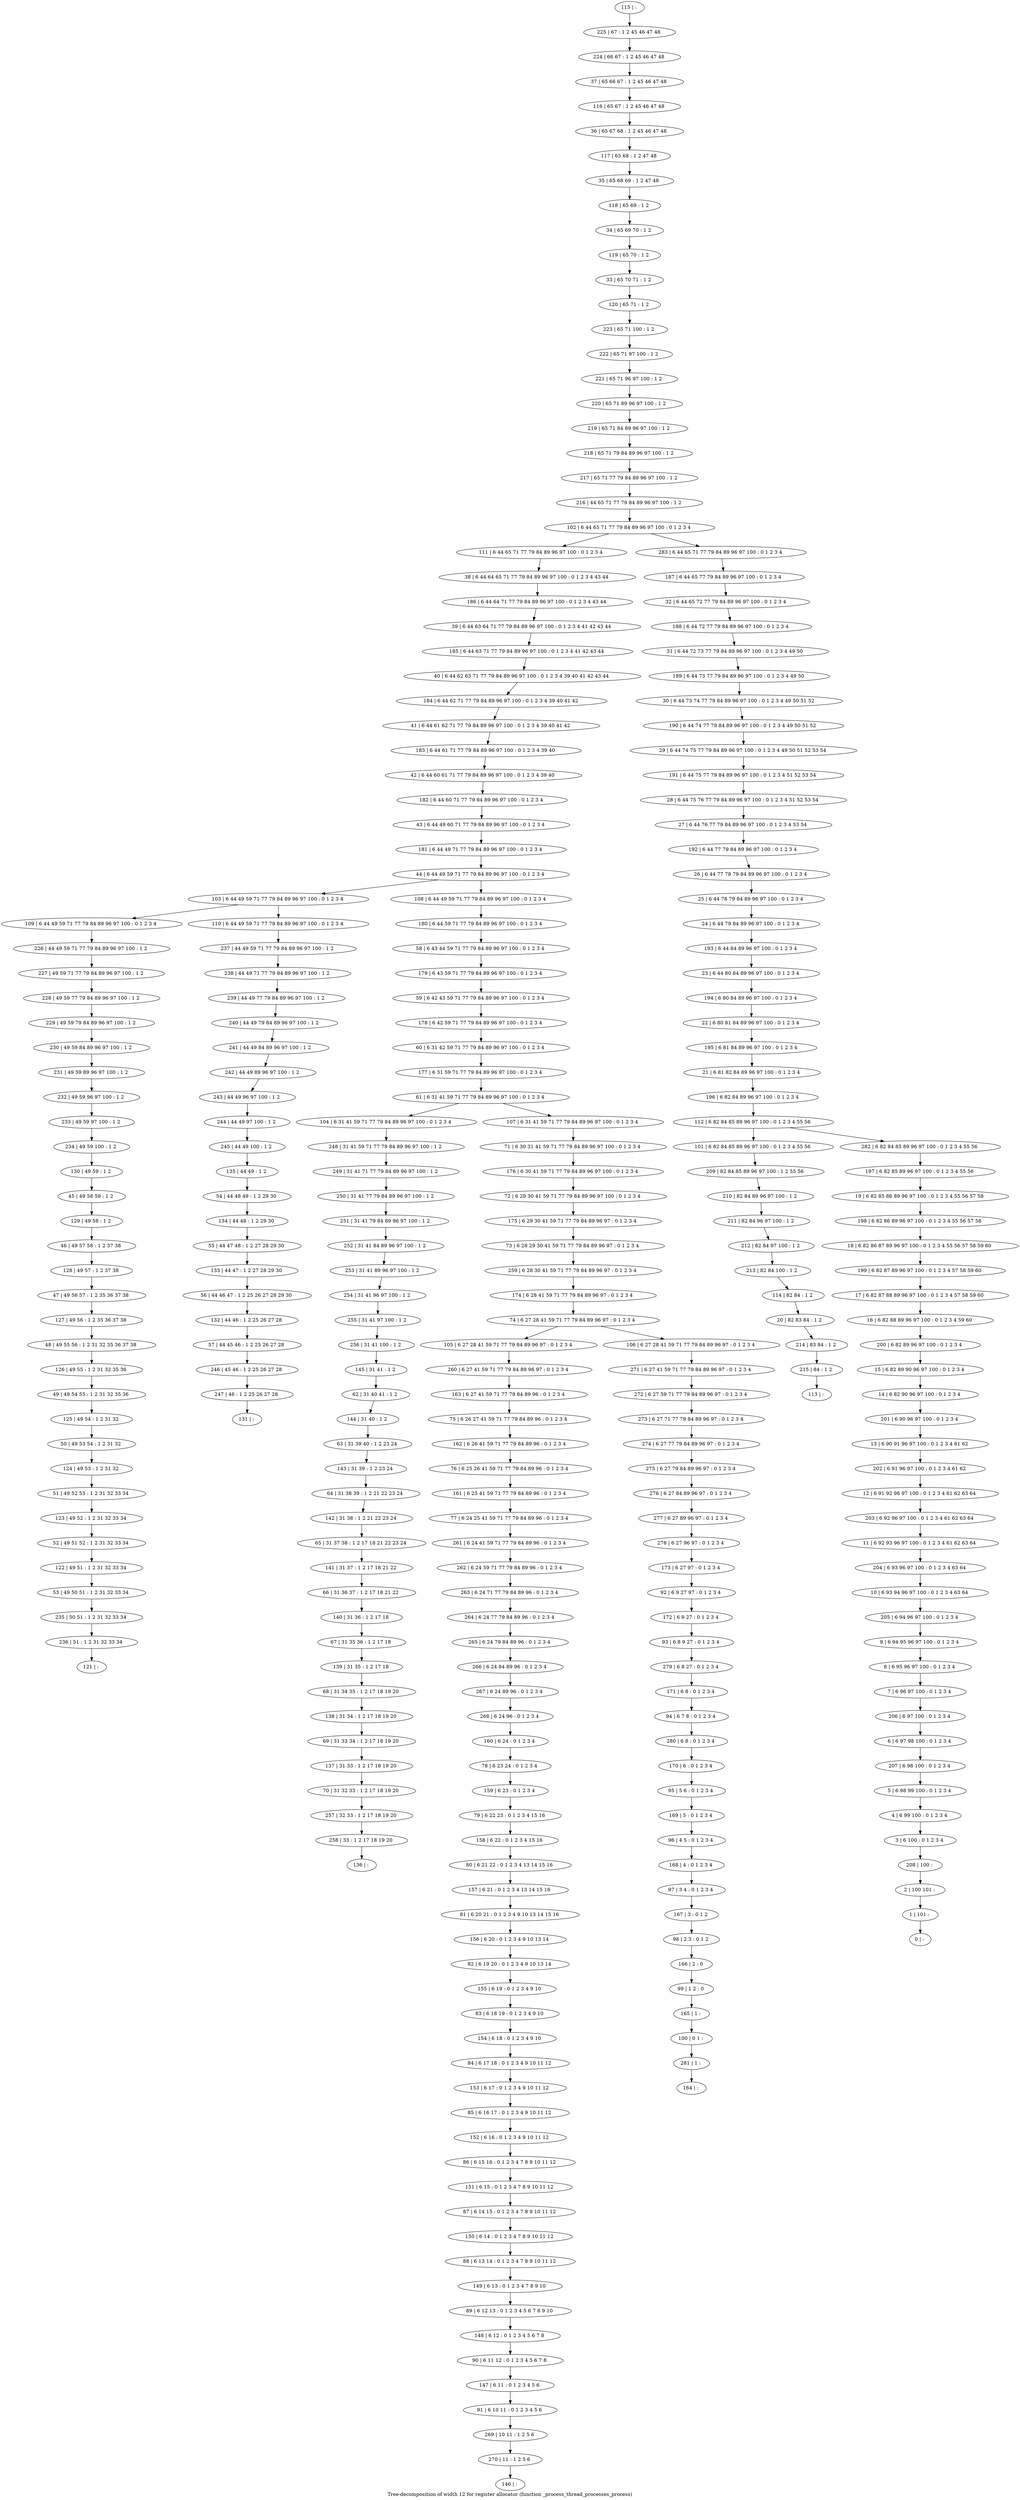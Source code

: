 digraph G {
graph [label="Tree-decomposition of width 12 for register allocator (function _process_thread_processes_process)"]
0[label="0 | : "];
1[label="1 | 101 : "];
2[label="2 | 100 101 : "];
3[label="3 | 6 100 : 0 1 2 3 4 "];
4[label="4 | 6 99 100 : 0 1 2 3 4 "];
5[label="5 | 6 98 99 100 : 0 1 2 3 4 "];
6[label="6 | 6 97 98 100 : 0 1 2 3 4 "];
7[label="7 | 6 96 97 100 : 0 1 2 3 4 "];
8[label="8 | 6 95 96 97 100 : 0 1 2 3 4 "];
9[label="9 | 6 94 95 96 97 100 : 0 1 2 3 4 "];
10[label="10 | 6 93 94 96 97 100 : 0 1 2 3 4 63 64 "];
11[label="11 | 6 92 93 96 97 100 : 0 1 2 3 4 61 62 63 64 "];
12[label="12 | 6 91 92 96 97 100 : 0 1 2 3 4 61 62 63 64 "];
13[label="13 | 6 90 91 96 97 100 : 0 1 2 3 4 61 62 "];
14[label="14 | 6 82 90 96 97 100 : 0 1 2 3 4 "];
15[label="15 | 6 82 89 90 96 97 100 : 0 1 2 3 4 "];
16[label="16 | 6 82 88 89 96 97 100 : 0 1 2 3 4 59 60 "];
17[label="17 | 6 82 87 88 89 96 97 100 : 0 1 2 3 4 57 58 59 60 "];
18[label="18 | 6 82 86 87 89 96 97 100 : 0 1 2 3 4 55 56 57 58 59 60 "];
19[label="19 | 6 82 85 86 89 96 97 100 : 0 1 2 3 4 55 56 57 58 "];
20[label="20 | 82 83 84 : 1 2 "];
21[label="21 | 6 81 82 84 89 96 97 100 : 0 1 2 3 4 "];
22[label="22 | 6 80 81 84 89 96 97 100 : 0 1 2 3 4 "];
23[label="23 | 6 44 80 84 89 96 97 100 : 0 1 2 3 4 "];
24[label="24 | 6 44 79 84 89 96 97 100 : 0 1 2 3 4 "];
25[label="25 | 6 44 78 79 84 89 96 97 100 : 0 1 2 3 4 "];
26[label="26 | 6 44 77 78 79 84 89 96 97 100 : 0 1 2 3 4 "];
27[label="27 | 6 44 76 77 79 84 89 96 97 100 : 0 1 2 3 4 53 54 "];
28[label="28 | 6 44 75 76 77 79 84 89 96 97 100 : 0 1 2 3 4 51 52 53 54 "];
29[label="29 | 6 44 74 75 77 79 84 89 96 97 100 : 0 1 2 3 4 49 50 51 52 53 54 "];
30[label="30 | 6 44 73 74 77 79 84 89 96 97 100 : 0 1 2 3 4 49 50 51 52 "];
31[label="31 | 6 44 72 73 77 79 84 89 96 97 100 : 0 1 2 3 4 49 50 "];
32[label="32 | 6 44 65 72 77 79 84 89 96 97 100 : 0 1 2 3 4 "];
33[label="33 | 65 70 71 : 1 2 "];
34[label="34 | 65 69 70 : 1 2 "];
35[label="35 | 65 68 69 : 1 2 47 48 "];
36[label="36 | 65 67 68 : 1 2 45 46 47 48 "];
37[label="37 | 65 66 67 : 1 2 45 46 47 48 "];
38[label="38 | 6 44 64 65 71 77 79 84 89 96 97 100 : 0 1 2 3 4 43 44 "];
39[label="39 | 6 44 63 64 71 77 79 84 89 96 97 100 : 0 1 2 3 4 41 42 43 44 "];
40[label="40 | 6 44 62 63 71 77 79 84 89 96 97 100 : 0 1 2 3 4 39 40 41 42 43 44 "];
41[label="41 | 6 44 61 62 71 77 79 84 89 96 97 100 : 0 1 2 3 4 39 40 41 42 "];
42[label="42 | 6 44 60 61 71 77 79 84 89 96 97 100 : 0 1 2 3 4 39 40 "];
43[label="43 | 6 44 49 60 71 77 79 84 89 96 97 100 : 0 1 2 3 4 "];
44[label="44 | 6 44 49 59 71 77 79 84 89 96 97 100 : 0 1 2 3 4 "];
45[label="45 | 49 58 59 : 1 2 "];
46[label="46 | 49 57 58 : 1 2 37 38 "];
47[label="47 | 49 56 57 : 1 2 35 36 37 38 "];
48[label="48 | 49 55 56 : 1 2 31 32 35 36 37 38 "];
49[label="49 | 49 54 55 : 1 2 31 32 35 36 "];
50[label="50 | 49 53 54 : 1 2 31 32 "];
51[label="51 | 49 52 53 : 1 2 31 32 33 34 "];
52[label="52 | 49 51 52 : 1 2 31 32 33 34 "];
53[label="53 | 49 50 51 : 1 2 31 32 33 34 "];
54[label="54 | 44 48 49 : 1 2 29 30 "];
55[label="55 | 44 47 48 : 1 2 27 28 29 30 "];
56[label="56 | 44 46 47 : 1 2 25 26 27 28 29 30 "];
57[label="57 | 44 45 46 : 1 2 25 26 27 28 "];
58[label="58 | 6 43 44 59 71 77 79 84 89 96 97 100 : 0 1 2 3 4 "];
59[label="59 | 6 42 43 59 71 77 79 84 89 96 97 100 : 0 1 2 3 4 "];
60[label="60 | 6 31 42 59 71 77 79 84 89 96 97 100 : 0 1 2 3 4 "];
61[label="61 | 6 31 41 59 71 77 79 84 89 96 97 100 : 0 1 2 3 4 "];
62[label="62 | 31 40 41 : 1 2 "];
63[label="63 | 31 39 40 : 1 2 23 24 "];
64[label="64 | 31 38 39 : 1 2 21 22 23 24 "];
65[label="65 | 31 37 38 : 1 2 17 18 21 22 23 24 "];
66[label="66 | 31 36 37 : 1 2 17 18 21 22 "];
67[label="67 | 31 35 36 : 1 2 17 18 "];
68[label="68 | 31 34 35 : 1 2 17 18 19 20 "];
69[label="69 | 31 33 34 : 1 2 17 18 19 20 "];
70[label="70 | 31 32 33 : 1 2 17 18 19 20 "];
71[label="71 | 6 30 31 41 59 71 77 79 84 89 96 97 100 : 0 1 2 3 4 "];
72[label="72 | 6 29 30 41 59 71 77 79 84 89 96 97 100 : 0 1 2 3 4 "];
73[label="73 | 6 28 29 30 41 59 71 77 79 84 89 96 97 : 0 1 2 3 4 "];
74[label="74 | 6 27 28 41 59 71 77 79 84 89 96 97 : 0 1 2 3 4 "];
75[label="75 | 6 26 27 41 59 71 77 79 84 89 96 : 0 1 2 3 4 "];
76[label="76 | 6 25 26 41 59 71 77 79 84 89 96 : 0 1 2 3 4 "];
77[label="77 | 6 24 25 41 59 71 77 79 84 89 96 : 0 1 2 3 4 "];
78[label="78 | 6 23 24 : 0 1 2 3 4 "];
79[label="79 | 6 22 23 : 0 1 2 3 4 15 16 "];
80[label="80 | 6 21 22 : 0 1 2 3 4 13 14 15 16 "];
81[label="81 | 6 20 21 : 0 1 2 3 4 9 10 13 14 15 16 "];
82[label="82 | 6 19 20 : 0 1 2 3 4 9 10 13 14 "];
83[label="83 | 6 18 19 : 0 1 2 3 4 9 10 "];
84[label="84 | 6 17 18 : 0 1 2 3 4 9 10 11 12 "];
85[label="85 | 6 16 17 : 0 1 2 3 4 9 10 11 12 "];
86[label="86 | 6 15 16 : 0 1 2 3 4 7 8 9 10 11 12 "];
87[label="87 | 6 14 15 : 0 1 2 3 4 7 8 9 10 11 12 "];
88[label="88 | 6 13 14 : 0 1 2 3 4 7 8 9 10 11 12 "];
89[label="89 | 6 12 13 : 0 1 2 3 4 5 6 7 8 9 10 "];
90[label="90 | 6 11 12 : 0 1 2 3 4 5 6 7 8 "];
91[label="91 | 6 10 11 : 0 1 2 3 4 5 6 "];
92[label="92 | 6 9 27 97 : 0 1 2 3 4 "];
93[label="93 | 6 8 9 27 : 0 1 2 3 4 "];
94[label="94 | 6 7 8 : 0 1 2 3 4 "];
95[label="95 | 5 6 : 0 1 2 3 4 "];
96[label="96 | 4 5 : 0 1 2 3 4 "];
97[label="97 | 3 4 : 0 1 2 3 4 "];
98[label="98 | 2 3 : 0 1 2 "];
99[label="99 | 1 2 : 0 "];
100[label="100 | 0 1 : "];
101[label="101 | 6 82 84 85 89 96 97 100 : 0 1 2 3 4 55 56 "];
102[label="102 | 6 44 65 71 77 79 84 89 96 97 100 : 0 1 2 3 4 "];
103[label="103 | 6 44 49 59 71 77 79 84 89 96 97 100 : 0 1 2 3 4 "];
104[label="104 | 6 31 41 59 71 77 79 84 89 96 97 100 : 0 1 2 3 4 "];
105[label="105 | 6 27 28 41 59 71 77 79 84 89 96 97 : 0 1 2 3 4 "];
106[label="106 | 6 27 28 41 59 71 77 79 84 89 96 97 : 0 1 2 3 4 "];
107[label="107 | 6 31 41 59 71 77 79 84 89 96 97 100 : 0 1 2 3 4 "];
108[label="108 | 6 44 49 59 71 77 79 84 89 96 97 100 : 0 1 2 3 4 "];
109[label="109 | 6 44 49 59 71 77 79 84 89 96 97 100 : 0 1 2 3 4 "];
110[label="110 | 6 44 49 59 71 77 79 84 89 96 97 100 : 0 1 2 3 4 "];
111[label="111 | 6 44 65 71 77 79 84 89 96 97 100 : 0 1 2 3 4 "];
112[label="112 | 6 82 84 85 89 96 97 100 : 0 1 2 3 4 55 56 "];
113[label="113 | : "];
114[label="114 | 82 84 : 1 2 "];
115[label="115 | : "];
116[label="116 | 65 67 : 1 2 45 46 47 48 "];
117[label="117 | 65 68 : 1 2 47 48 "];
118[label="118 | 65 69 : 1 2 "];
119[label="119 | 65 70 : 1 2 "];
120[label="120 | 65 71 : 1 2 "];
121[label="121 | : "];
122[label="122 | 49 51 : 1 2 31 32 33 34 "];
123[label="123 | 49 52 : 1 2 31 32 33 34 "];
124[label="124 | 49 53 : 1 2 31 32 "];
125[label="125 | 49 54 : 1 2 31 32 "];
126[label="126 | 49 55 : 1 2 31 32 35 36 "];
127[label="127 | 49 56 : 1 2 35 36 37 38 "];
128[label="128 | 49 57 : 1 2 37 38 "];
129[label="129 | 49 58 : 1 2 "];
130[label="130 | 49 59 : 1 2 "];
131[label="131 | : "];
132[label="132 | 44 46 : 1 2 25 26 27 28 "];
133[label="133 | 44 47 : 1 2 27 28 29 30 "];
134[label="134 | 44 48 : 1 2 29 30 "];
135[label="135 | 44 49 : 1 2 "];
136[label="136 | : "];
137[label="137 | 31 33 : 1 2 17 18 19 20 "];
138[label="138 | 31 34 : 1 2 17 18 19 20 "];
139[label="139 | 31 35 : 1 2 17 18 "];
140[label="140 | 31 36 : 1 2 17 18 "];
141[label="141 | 31 37 : 1 2 17 18 21 22 "];
142[label="142 | 31 38 : 1 2 21 22 23 24 "];
143[label="143 | 31 39 : 1 2 23 24 "];
144[label="144 | 31 40 : 1 2 "];
145[label="145 | 31 41 : 1 2 "];
146[label="146 | : "];
147[label="147 | 6 11 : 0 1 2 3 4 5 6 "];
148[label="148 | 6 12 : 0 1 2 3 4 5 6 7 8 "];
149[label="149 | 6 13 : 0 1 2 3 4 7 8 9 10 "];
150[label="150 | 6 14 : 0 1 2 3 4 7 8 9 10 11 12 "];
151[label="151 | 6 15 : 0 1 2 3 4 7 8 9 10 11 12 "];
152[label="152 | 6 16 : 0 1 2 3 4 9 10 11 12 "];
153[label="153 | 6 17 : 0 1 2 3 4 9 10 11 12 "];
154[label="154 | 6 18 : 0 1 2 3 4 9 10 "];
155[label="155 | 6 19 : 0 1 2 3 4 9 10 "];
156[label="156 | 6 20 : 0 1 2 3 4 9 10 13 14 "];
157[label="157 | 6 21 : 0 1 2 3 4 13 14 15 16 "];
158[label="158 | 6 22 : 0 1 2 3 4 15 16 "];
159[label="159 | 6 23 : 0 1 2 3 4 "];
160[label="160 | 6 24 : 0 1 2 3 4 "];
161[label="161 | 6 25 41 59 71 77 79 84 89 96 : 0 1 2 3 4 "];
162[label="162 | 6 26 41 59 71 77 79 84 89 96 : 0 1 2 3 4 "];
163[label="163 | 6 27 41 59 71 77 79 84 89 96 : 0 1 2 3 4 "];
164[label="164 | : "];
165[label="165 | 1 : "];
166[label="166 | 2 : 0 "];
167[label="167 | 3 : 0 1 2 "];
168[label="168 | 4 : 0 1 2 3 4 "];
169[label="169 | 5 : 0 1 2 3 4 "];
170[label="170 | 6 : 0 1 2 3 4 "];
171[label="171 | 6 8 : 0 1 2 3 4 "];
172[label="172 | 6 9 27 : 0 1 2 3 4 "];
173[label="173 | 6 27 97 : 0 1 2 3 4 "];
174[label="174 | 6 28 41 59 71 77 79 84 89 96 97 : 0 1 2 3 4 "];
175[label="175 | 6 29 30 41 59 71 77 79 84 89 96 97 : 0 1 2 3 4 "];
176[label="176 | 6 30 41 59 71 77 79 84 89 96 97 100 : 0 1 2 3 4 "];
177[label="177 | 6 31 59 71 77 79 84 89 96 97 100 : 0 1 2 3 4 "];
178[label="178 | 6 42 59 71 77 79 84 89 96 97 100 : 0 1 2 3 4 "];
179[label="179 | 6 43 59 71 77 79 84 89 96 97 100 : 0 1 2 3 4 "];
180[label="180 | 6 44 59 71 77 79 84 89 96 97 100 : 0 1 2 3 4 "];
181[label="181 | 6 44 49 71 77 79 84 89 96 97 100 : 0 1 2 3 4 "];
182[label="182 | 6 44 60 71 77 79 84 89 96 97 100 : 0 1 2 3 4 "];
183[label="183 | 6 44 61 71 77 79 84 89 96 97 100 : 0 1 2 3 4 39 40 "];
184[label="184 | 6 44 62 71 77 79 84 89 96 97 100 : 0 1 2 3 4 39 40 41 42 "];
185[label="185 | 6 44 63 71 77 79 84 89 96 97 100 : 0 1 2 3 4 41 42 43 44 "];
186[label="186 | 6 44 64 71 77 79 84 89 96 97 100 : 0 1 2 3 4 43 44 "];
187[label="187 | 6 44 65 77 79 84 89 96 97 100 : 0 1 2 3 4 "];
188[label="188 | 6 44 72 77 79 84 89 96 97 100 : 0 1 2 3 4 "];
189[label="189 | 6 44 73 77 79 84 89 96 97 100 : 0 1 2 3 4 49 50 "];
190[label="190 | 6 44 74 77 79 84 89 96 97 100 : 0 1 2 3 4 49 50 51 52 "];
191[label="191 | 6 44 75 77 79 84 89 96 97 100 : 0 1 2 3 4 51 52 53 54 "];
192[label="192 | 6 44 77 79 84 89 96 97 100 : 0 1 2 3 4 "];
193[label="193 | 6 44 84 89 96 97 100 : 0 1 2 3 4 "];
194[label="194 | 6 80 84 89 96 97 100 : 0 1 2 3 4 "];
195[label="195 | 6 81 84 89 96 97 100 : 0 1 2 3 4 "];
196[label="196 | 6 82 84 89 96 97 100 : 0 1 2 3 4 "];
197[label="197 | 6 82 85 89 96 97 100 : 0 1 2 3 4 55 56 "];
198[label="198 | 6 82 86 89 96 97 100 : 0 1 2 3 4 55 56 57 58 "];
199[label="199 | 6 82 87 89 96 97 100 : 0 1 2 3 4 57 58 59 60 "];
200[label="200 | 6 82 89 96 97 100 : 0 1 2 3 4 "];
201[label="201 | 6 90 96 97 100 : 0 1 2 3 4 "];
202[label="202 | 6 91 96 97 100 : 0 1 2 3 4 61 62 "];
203[label="203 | 6 92 96 97 100 : 0 1 2 3 4 61 62 63 64 "];
204[label="204 | 6 93 96 97 100 : 0 1 2 3 4 63 64 "];
205[label="205 | 6 94 96 97 100 : 0 1 2 3 4 "];
206[label="206 | 6 97 100 : 0 1 2 3 4 "];
207[label="207 | 6 98 100 : 0 1 2 3 4 "];
208[label="208 | 100 : "];
209[label="209 | 82 84 85 89 96 97 100 : 1 2 55 56 "];
210[label="210 | 82 84 89 96 97 100 : 1 2 "];
211[label="211 | 82 84 96 97 100 : 1 2 "];
212[label="212 | 82 84 97 100 : 1 2 "];
213[label="213 | 82 84 100 : 1 2 "];
214[label="214 | 83 84 : 1 2 "];
215[label="215 | 84 : 1 2 "];
216[label="216 | 44 65 71 77 79 84 89 96 97 100 : 1 2 "];
217[label="217 | 65 71 77 79 84 89 96 97 100 : 1 2 "];
218[label="218 | 65 71 79 84 89 96 97 100 : 1 2 "];
219[label="219 | 65 71 84 89 96 97 100 : 1 2 "];
220[label="220 | 65 71 89 96 97 100 : 1 2 "];
221[label="221 | 65 71 96 97 100 : 1 2 "];
222[label="222 | 65 71 97 100 : 1 2 "];
223[label="223 | 65 71 100 : 1 2 "];
224[label="224 | 66 67 : 1 2 45 46 47 48 "];
225[label="225 | 67 : 1 2 45 46 47 48 "];
226[label="226 | 44 49 59 71 77 79 84 89 96 97 100 : 1 2 "];
227[label="227 | 49 59 71 77 79 84 89 96 97 100 : 1 2 "];
228[label="228 | 49 59 77 79 84 89 96 97 100 : 1 2 "];
229[label="229 | 49 59 79 84 89 96 97 100 : 1 2 "];
230[label="230 | 49 59 84 89 96 97 100 : 1 2 "];
231[label="231 | 49 59 89 96 97 100 : 1 2 "];
232[label="232 | 49 59 96 97 100 : 1 2 "];
233[label="233 | 49 59 97 100 : 1 2 "];
234[label="234 | 49 59 100 : 1 2 "];
235[label="235 | 50 51 : 1 2 31 32 33 34 "];
236[label="236 | 51 : 1 2 31 32 33 34 "];
237[label="237 | 44 49 59 71 77 79 84 89 96 97 100 : 1 2 "];
238[label="238 | 44 49 71 77 79 84 89 96 97 100 : 1 2 "];
239[label="239 | 44 49 77 79 84 89 96 97 100 : 1 2 "];
240[label="240 | 44 49 79 84 89 96 97 100 : 1 2 "];
241[label="241 | 44 49 84 89 96 97 100 : 1 2 "];
242[label="242 | 44 49 89 96 97 100 : 1 2 "];
243[label="243 | 44 49 96 97 100 : 1 2 "];
244[label="244 | 44 49 97 100 : 1 2 "];
245[label="245 | 44 49 100 : 1 2 "];
246[label="246 | 45 46 : 1 2 25 26 27 28 "];
247[label="247 | 46 : 1 2 25 26 27 28 "];
248[label="248 | 31 41 59 71 77 79 84 89 96 97 100 : 1 2 "];
249[label="249 | 31 41 71 77 79 84 89 96 97 100 : 1 2 "];
250[label="250 | 31 41 77 79 84 89 96 97 100 : 1 2 "];
251[label="251 | 31 41 79 84 89 96 97 100 : 1 2 "];
252[label="252 | 31 41 84 89 96 97 100 : 1 2 "];
253[label="253 | 31 41 89 96 97 100 : 1 2 "];
254[label="254 | 31 41 96 97 100 : 1 2 "];
255[label="255 | 31 41 97 100 : 1 2 "];
256[label="256 | 31 41 100 : 1 2 "];
257[label="257 | 32 33 : 1 2 17 18 19 20 "];
258[label="258 | 33 : 1 2 17 18 19 20 "];
259[label="259 | 6 28 30 41 59 71 77 79 84 89 96 97 : 0 1 2 3 4 "];
260[label="260 | 6 27 41 59 71 77 79 84 89 96 97 : 0 1 2 3 4 "];
261[label="261 | 6 24 41 59 71 77 79 84 89 96 : 0 1 2 3 4 "];
262[label="262 | 6 24 59 71 77 79 84 89 96 : 0 1 2 3 4 "];
263[label="263 | 6 24 71 77 79 84 89 96 : 0 1 2 3 4 "];
264[label="264 | 6 24 77 79 84 89 96 : 0 1 2 3 4 "];
265[label="265 | 6 24 79 84 89 96 : 0 1 2 3 4 "];
266[label="266 | 6 24 84 89 96 : 0 1 2 3 4 "];
267[label="267 | 6 24 89 96 : 0 1 2 3 4 "];
268[label="268 | 6 24 96 : 0 1 2 3 4 "];
269[label="269 | 10 11 : 1 2 5 6 "];
270[label="270 | 11 : 1 2 5 6 "];
271[label="271 | 6 27 41 59 71 77 79 84 89 96 97 : 0 1 2 3 4 "];
272[label="272 | 6 27 59 71 77 79 84 89 96 97 : 0 1 2 3 4 "];
273[label="273 | 6 27 71 77 79 84 89 96 97 : 0 1 2 3 4 "];
274[label="274 | 6 27 77 79 84 89 96 97 : 0 1 2 3 4 "];
275[label="275 | 6 27 79 84 89 96 97 : 0 1 2 3 4 "];
276[label="276 | 6 27 84 89 96 97 : 0 1 2 3 4 "];
277[label="277 | 6 27 89 96 97 : 0 1 2 3 4 "];
278[label="278 | 6 27 96 97 : 0 1 2 3 4 "];
279[label="279 | 6 8 27 : 0 1 2 3 4 "];
280[label="280 | 6 8 : 0 1 2 3 4 "];
281[label="281 | 1 : "];
282[label="282 | 6 82 84 85 89 96 97 100 : 0 1 2 3 4 55 56 "];
283[label="283 | 6 44 65 71 77 79 84 89 96 97 100 : 0 1 2 3 4 "];
44->103 ;
61->104 ;
74->105 ;
74->106 ;
107->71 ;
61->107 ;
44->108 ;
103->109 ;
103->110 ;
111->38 ;
114->20 ;
122->53 ;
52->122 ;
123->52 ;
51->123 ;
124->51 ;
50->124 ;
125->50 ;
49->125 ;
126->49 ;
48->126 ;
127->48 ;
47->127 ;
128->47 ;
46->128 ;
129->46 ;
45->129 ;
130->45 ;
132->57 ;
56->132 ;
133->56 ;
55->133 ;
134->55 ;
54->134 ;
135->54 ;
137->70 ;
69->137 ;
138->69 ;
68->138 ;
139->68 ;
67->139 ;
140->67 ;
66->140 ;
141->66 ;
65->141 ;
142->65 ;
64->142 ;
143->64 ;
63->143 ;
144->63 ;
62->144 ;
145->62 ;
147->91 ;
90->147 ;
148->90 ;
89->148 ;
149->89 ;
88->149 ;
150->88 ;
87->150 ;
151->87 ;
86->151 ;
152->86 ;
85->152 ;
153->85 ;
84->153 ;
154->84 ;
83->154 ;
155->83 ;
82->155 ;
156->82 ;
81->156 ;
157->81 ;
80->157 ;
158->80 ;
79->158 ;
159->79 ;
78->159 ;
160->78 ;
161->77 ;
76->161 ;
162->76 ;
75->162 ;
163->75 ;
165->100 ;
99->165 ;
166->99 ;
98->166 ;
167->98 ;
97->167 ;
168->97 ;
96->168 ;
169->96 ;
95->169 ;
170->95 ;
171->94 ;
172->93 ;
92->172 ;
173->92 ;
174->74 ;
175->73 ;
72->175 ;
176->72 ;
71->176 ;
177->61 ;
60->177 ;
178->60 ;
59->178 ;
179->59 ;
58->179 ;
180->58 ;
108->180 ;
181->44 ;
43->181 ;
182->43 ;
42->182 ;
183->42 ;
41->183 ;
184->41 ;
40->184 ;
185->40 ;
39->185 ;
186->39 ;
38->186 ;
101->209 ;
209->210 ;
210->211 ;
211->212 ;
213->114 ;
212->213 ;
20->214 ;
215->113 ;
214->215 ;
109->226 ;
226->227 ;
227->228 ;
228->229 ;
229->230 ;
230->231 ;
231->232 ;
232->233 ;
234->130 ;
233->234 ;
53->235 ;
236->121 ;
235->236 ;
110->237 ;
237->238 ;
238->239 ;
239->240 ;
240->241 ;
241->242 ;
242->243 ;
243->244 ;
245->135 ;
244->245 ;
57->246 ;
247->131 ;
246->247 ;
104->248 ;
248->249 ;
249->250 ;
250->251 ;
251->252 ;
252->253 ;
253->254 ;
254->255 ;
256->145 ;
255->256 ;
70->257 ;
258->136 ;
257->258 ;
259->174 ;
73->259 ;
260->163 ;
105->260 ;
77->261 ;
261->262 ;
262->263 ;
263->264 ;
264->265 ;
265->266 ;
266->267 ;
268->160 ;
267->268 ;
91->269 ;
270->146 ;
269->270 ;
106->271 ;
271->272 ;
272->273 ;
273->274 ;
274->275 ;
275->276 ;
276->277 ;
278->173 ;
277->278 ;
279->171 ;
93->279 ;
280->170 ;
94->280 ;
281->164 ;
100->281 ;
115->225 ;
225->224 ;
224->37 ;
37->116 ;
116->36 ;
36->117 ;
117->35 ;
35->118 ;
118->34 ;
34->119 ;
119->33 ;
33->120 ;
120->223 ;
223->222 ;
222->221 ;
221->220 ;
220->219 ;
219->218 ;
218->217 ;
217->216 ;
216->102 ;
187->32 ;
32->188 ;
188->31 ;
31->189 ;
189->30 ;
30->190 ;
190->29 ;
29->191 ;
191->28 ;
28->27 ;
27->192 ;
192->26 ;
26->25 ;
25->24 ;
24->193 ;
193->23 ;
23->194 ;
194->22 ;
22->195 ;
195->21 ;
21->196 ;
196->112 ;
197->19 ;
19->198 ;
198->18 ;
18->199 ;
199->17 ;
17->16 ;
16->200 ;
200->15 ;
15->14 ;
14->201 ;
201->13 ;
13->202 ;
202->12 ;
12->203 ;
203->11 ;
11->204 ;
204->10 ;
10->205 ;
205->9 ;
9->8 ;
8->7 ;
7->206 ;
206->6 ;
6->207 ;
207->5 ;
5->4 ;
4->3 ;
3->208 ;
208->2 ;
2->1 ;
1->0 ;
282->197 ;
283->187 ;
112->101 ;
112->282 ;
102->111 ;
102->283 ;
}
